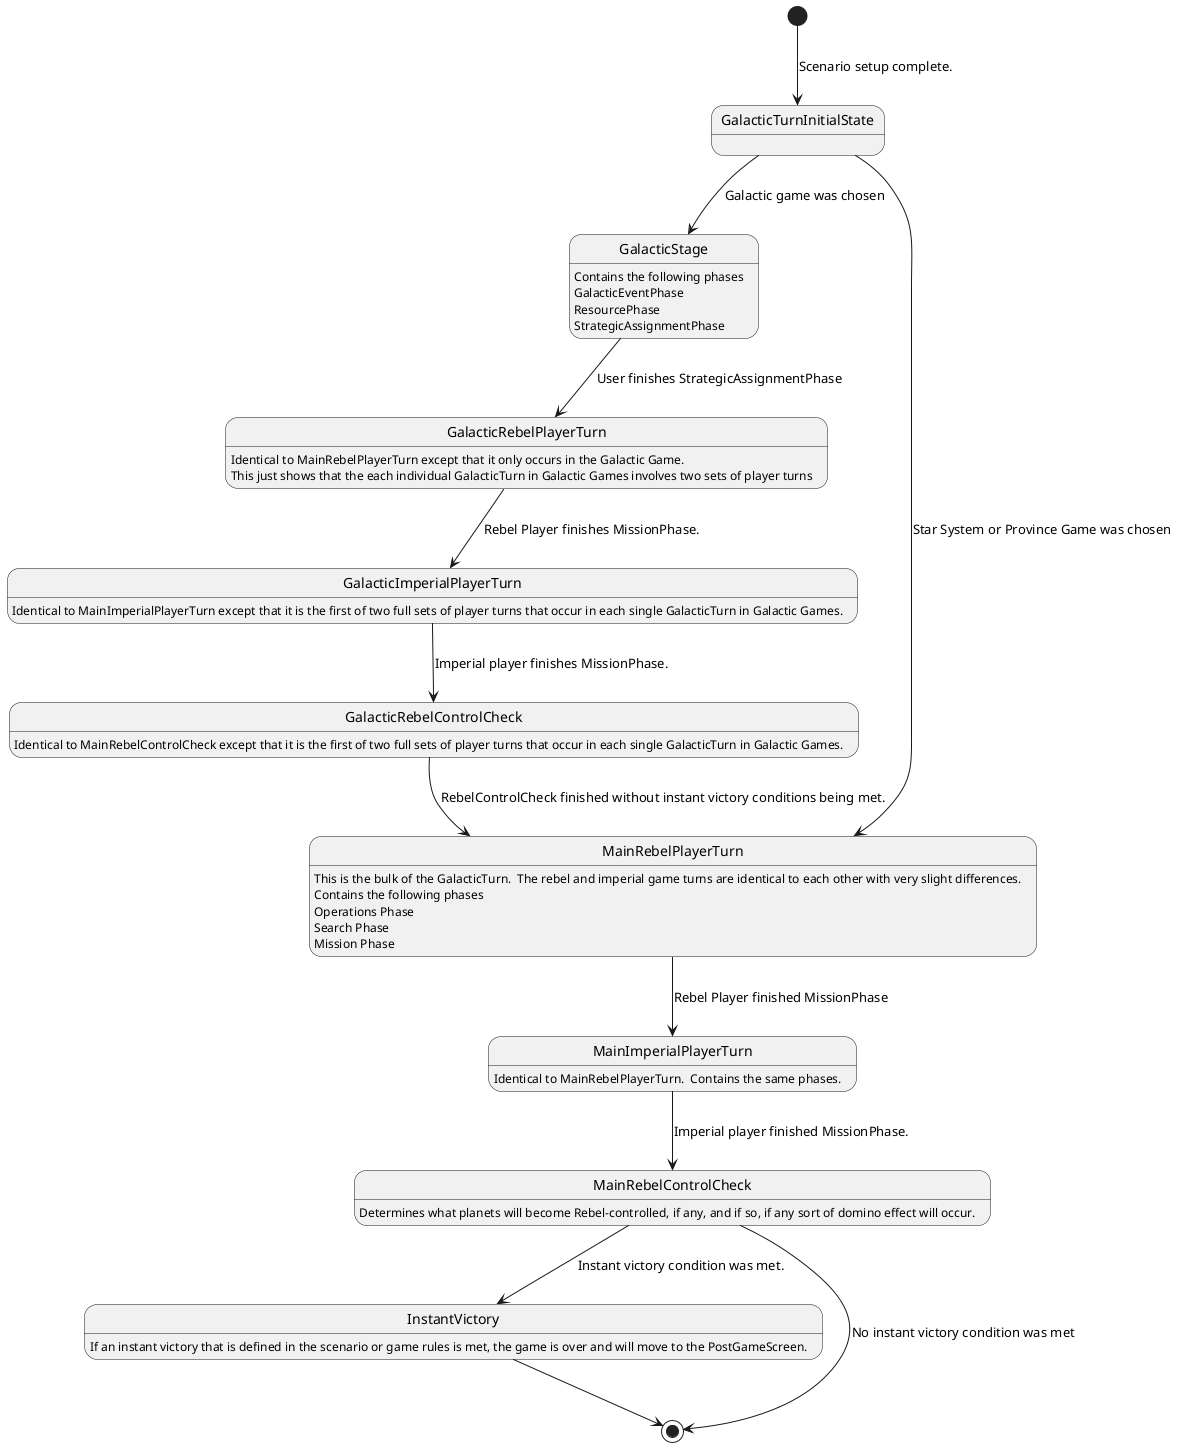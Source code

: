 '####################################
' GalacticTurn: An overview of an entire game turn.
'
' Parent: PlayGame
' Written by: Chris Waltrip
'####################################

@startuml
[*] --> GalacticTurnInitialState : Scenario setup complete.
GalacticTurnInitialState --> GalacticStage : Galactic game was chosen
GalacticTurnInitialState --> MainRebelPlayerTurn : Star System or Province Game was chosen

MainRebelPlayerTurn : This is the bulk of the GalacticTurn.  The rebel and imperial game turns are identical to each other with very slight differences.
MainRebelPlayerTurn : Contains the following phases
MainRebelPlayerTurn : Operations Phase
MainRebelPlayerTurn : Search Phase
MainRebelPlayerTurn : Mission Phase

MainRebelPlayerTurn --> MainImperialPlayerTurn : Rebel Player finished MissionPhase
MainImperialPlayerTurn : Identical to MainRebelPlayerTurn.  Contains the same phases.
MainImperialPlayerTurn --> MainRebelControlCheck : Imperial player finished MissionPhase.

MainRebelControlCheck : Determines what planets will become Rebel-controlled, if any, and if so, if any sort of domino effect will occur.
MainRebelControlCheck --> InstantVictory : Instant victory condition was met.
MainRebelControlCheck --> [*] : No instant victory condition was met

InstantVictory : If an instant victory that is defined in the scenario or game rules is met, the game is over and will move to the PostGameScreen.
InstantVictory --> [*]


GalacticStage : Contains the following phases
GalacticStage : GalacticEventPhase
GalacticStage : ResourcePhase
GalacticStage : StrategicAssignmentPhase

GalacticStage --> GalacticRebelPlayerTurn : User finishes StrategicAssignmentPhase

GalacticRebelPlayerTurn : Identical to MainRebelPlayerTurn except that it only occurs in the Galactic Game.
GalacticRebelPlayerTurn : This just shows that the each individual GalacticTurn in Galactic Games involves two sets of player turns

GalacticRebelPlayerTurn --> GalacticImperialPlayerTurn : Rebel Player finishes MissionPhase.

GalacticImperialPlayerTurn : Identical to MainImperialPlayerTurn except that it is the first of two full sets of player turns that occur in each single GalacticTurn in Galactic Games.
GalacticImperialPlayerTurn --> GalacticRebelControlCheck : Imperial player finishes MissionPhase.

GalacticRebelControlCheck : Identical to MainRebelControlCheck except that it is the first of two full sets of player turns that occur in each single GalacticTurn in Galactic Games.
' Could there be an instant victory here to to the domino effect?

GalacticRebelControlCheck --> MainRebelPlayerTurn : RebelControlCheck finished without instant victory conditions being met.
'GalacticRebelControlCheck --> InstantVictory : Instant victory condition was met.


@enduml